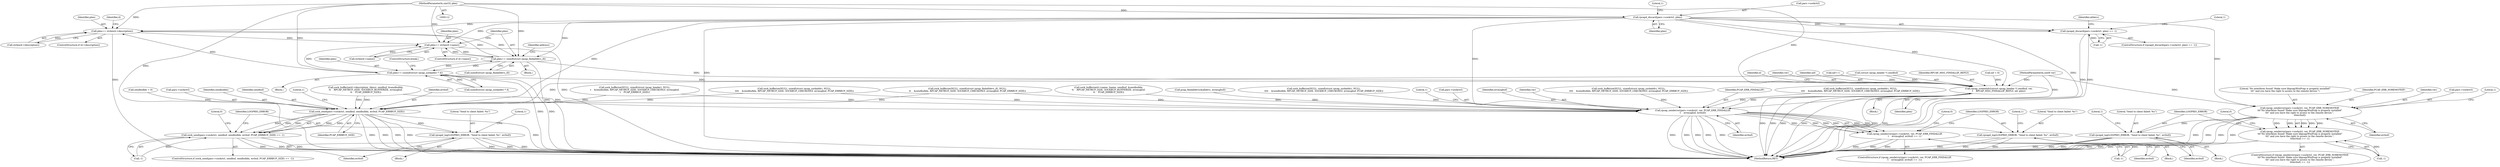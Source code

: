 digraph "1_libpcap_617b12c0339db4891d117b661982126c495439ea@pointer" {
"1000137" [label="(Call,rpcapd_discard(pars->sockctrl, plen))"];
"1000115" [label="(MethodParameterIn,uint32 plen)"];
"1000136" [label="(Call,rpcapd_discard(pars->sockctrl, plen) == -1)"];
"1000164" [label="(Call,rpcap_senderror(pars->sockctrl, ver, PCAP_ERR_NOREMOTEIF,\n\t\t\t\"No interfaces found! Make sure libpcap/WinPcap is properly installed\"\n\t\t\t\" and you have the right to access to the remote device.\",\n\t\t\terrbuf))"];
"1000163" [label="(Call,rpcap_senderror(pars->sockctrl, ver, PCAP_ERR_NOREMOTEIF,\n\t\t\t\"No interfaces found! Make sure libpcap/WinPcap is properly installed\"\n\t\t\t\" and you have the right to access to the remote device.\",\n\t\t\terrbuf) == -1)"];
"1000175" [label="(Call,rpcapd_log(LOGPRIO_ERROR, \"Send to client failed: %s\", errbuf))"];
"1000203" [label="(Call,plen+= strlen(d->description))"];
"1000213" [label="(Call,plen+= strlen(d->name))"];
"1000219" [label="(Call,plen+= sizeof(struct rpcap_findalldevs_if))"];
"1000247" [label="(Call,plen+= (sizeof(struct rpcap_sockaddr) * 4))"];
"1000272" [label="(Call,rpcap_createhdr((struct rpcap_header *) sendbuf, ver,\n\t    RPCAP_MSG_FINDALLIF_REPLY, nif, plen))"];
"1000632" [label="(Call,rpcap_senderror(pars->sockctrl, ver, PCAP_ERR_FINDALLIF,\n\t    errmsgbuf, errbuf))"];
"1000631" [label="(Call,rpcap_senderror(pars->sockctrl, ver, PCAP_ERR_FINDALLIF,\n\t    errmsgbuf, errbuf) == -1)"];
"1000643" [label="(Call,rpcapd_log(LOGPRIO_ERROR, \"Send to client failed: %s\", errbuf))"];
"1000605" [label="(Call,sock_send(pars->sockctrl, sendbuf, sendbufidx, errbuf, PCAP_ERRBUF_SIZE))"];
"1000604" [label="(Call,sock_send(pars->sockctrl, sendbuf, sendbufidx, errbuf, PCAP_ERRBUF_SIZE) == -1)"];
"1000616" [label="(Call,rpcapd_log(LOGPRIO_ERROR, \"Send to client failed: %s\", errbuf))"];
"1000220" [label="(Identifier,plen)"];
"1000258" [label="(Call,sock_bufferize(NULL, sizeof(struct rpcap_header), NULL,\n\t    &sendbufidx, RPCAP_NETBUF_SIZE, SOCKBUF_CHECKONLY, errmsgbuf,\n\t    PCAP_ERRBUF_SIZE))"];
"1000646" [label="(Identifier,errbuf)"];
"1000273" [label="(Call,(struct rpcap_header *) sendbuf)"];
"1000610" [label="(Identifier,sendbufidx)"];
"1000137" [label="(Call,rpcapd_discard(pars->sockctrl, plen))"];
"1000618" [label="(Literal,\"Send to client failed: %s\")"];
"1000652" [label="(MethodReturn,RET)"];
"1000277" [label="(Identifier,RPCAP_MSG_FINDALLIF_REPLY)"];
"1000141" [label="(Identifier,plen)"];
"1000213" [label="(Call,plen+= strlen(d->name))"];
"1000219" [label="(Call,plen+= sizeof(struct rpcap_findalldevs_if))"];
"1000636" [label="(Identifier,ver)"];
"1000609" [label="(Identifier,sendbuf)"];
"1000211" [label="(Identifier,d)"];
"1000178" [label="(Identifier,errbuf)"];
"1000162" [label="(ControlStructure,if (rpcap_senderror(pars->sockctrl, ver, PCAP_ERR_NOREMOTEIF,\n\t\t\t\"No interfaces found! Make sure libpcap/WinPcap is properly installed\"\n\t\t\t\" and you have the right to access to the remote device.\",\n\t\t\terrbuf) == -1))"];
"1000116" [label="(Block,)"];
"1000115" [label="(MethodParameterIn,uint32 plen)"];
"1000176" [label="(Identifier,LOGPRIO_ERROR)"];
"1000170" [label="(Literal,\"No interfaces found! Make sure libpcap/WinPcap is properly installed\"\n\t\t\t\" and you have the right to access to the remote device.\")"];
"1000132" [label="(Call,nif = 0)"];
"1000639" [label="(Identifier,errbuf)"];
"1000209" [label="(ControlStructure,if (d->name))"];
"1000484" [label="(Call,sock_bufferize(NULL, sizeof(struct rpcap_sockaddr), NULL,\n\t\t\t\t    &sendbufidx, RPCAP_NETBUF_SIZE, SOCKBUF_CHECKONLY, errmsgbuf, PCAP_ERRBUF_SIZE))"];
"1000637" [label="(Identifier,PCAP_ERR_FINDALLIF)"];
"1000247" [label="(Call,plen+= (sizeof(struct rpcap_sockaddr) * 4))"];
"1000649" [label="(Literal,1)"];
"1000617" [label="(Identifier,LOGPRIO_ERROR)"];
"1000177" [label="(Literal,\"Send to client failed: %s\")"];
"1000143" [label="(Literal,1)"];
"1000603" [label="(ControlStructure,if (sock_send(pars->sockctrl, sendbuf, sendbufidx, errbuf, PCAP_ERRBUF_SIZE) == -1))"];
"1000215" [label="(Call,strlen(d->name))"];
"1000205" [label="(Call,strlen(d->description))"];
"1000248" [label="(Identifier,plen)"];
"1000171" [label="(Identifier,errbuf)"];
"1000605" [label="(Call,sock_send(pars->sockctrl, sendbuf, sendbufidx, errbuf, PCAP_ERRBUF_SIZE))"];
"1000142" [label="(Call,-1)"];
"1000164" [label="(Call,rpcap_senderror(pars->sockctrl, ver, PCAP_ERR_NOREMOTEIF,\n\t\t\t\"No interfaces found! Make sure libpcap/WinPcap is properly installed\"\n\t\t\t\" and you have the right to access to the remote device.\",\n\t\t\terrbuf))"];
"1000546" [label="(Call,sock_bufferize(NULL, sizeof(struct rpcap_sockaddr), NULL,\n\t\t\t\t    &sendbufidx, RPCAP_NETBUF_SIZE, SOCKBUF_CHECKONLY, errmsgbuf, PCAP_ERRBUF_SIZE))"];
"1000136" [label="(Call,rpcapd_discard(pars->sockctrl, plen) == -1)"];
"1000169" [label="(Identifier,PCAP_ERR_NOREMOTEIF)"];
"1000631" [label="(Call,rpcap_senderror(pars->sockctrl, ver, PCAP_ERR_FINDALLIF,\n\t    errmsgbuf, errbuf) == -1)"];
"1000168" [label="(Identifier,ver)"];
"1000244" [label="(Block,)"];
"1000619" [label="(Identifier,errbuf)"];
"1000272" [label="(Call,rpcap_createhdr((struct rpcap_header *) sendbuf, ver,\n\t    RPCAP_MSG_FINDALLIF_REPLY, nif, plen))"];
"1000642" [label="(Block,)"];
"1000614" [label="(Literal,1)"];
"1000644" [label="(Identifier,LOGPRIO_ERROR)"];
"1000624" [label="(Literal,0)"];
"1000279" [label="(Identifier,plen)"];
"1000175" [label="(Call,rpcapd_log(LOGPRIO_ERROR, \"Send to client failed: %s\", errbuf))"];
"1000622" [label="(Literal,1)"];
"1000249" [label="(Call,sizeof(struct rpcap_sockaddr) * 4)"];
"1000604" [label="(Call,sock_send(pars->sockctrl, sendbuf, sendbufidx, errbuf, PCAP_ERRBUF_SIZE) == -1)"];
"1000204" [label="(Identifier,plen)"];
"1000305" [label="(Call,sock_bufferize(NULL, sizeof(struct rpcap_findalldevs_if), NULL,\n\t\t    &sendbufidx, RPCAP_NETBUF_SIZE, SOCKBUF_CHECKONLY, errmsgbuf, PCAP_ERRBUF_SIZE))"];
"1000147" [label="(Literal,1)"];
"1000183" [label="(Literal,0)"];
"1000611" [label="(Identifier,errbuf)"];
"1000613" [label="(Call,-1)"];
"1000282" [label="(Identifier,d)"];
"1000253" [label="(ControlStructure,break;)"];
"1000152" [label="(Identifier,alldevs)"];
"1000174" [label="(Block,)"];
"1000276" [label="(Identifier,ver)"];
"1000417" [label="(Call,sock_bufferize(d->name, lname, sendbuf, &sendbufidx,\n\t\t    RPCAP_NETBUF_SIZE, SOCKBUF_BUFFERIZE, errmsgbuf,\n\t\t    PCAP_ERRBUF_SIZE))"];
"1000150" [label="(Call,pcap_findalldevs(&alldevs, errmsgbuf))"];
"1000121" [label="(Call,sendbufidx = 0)"];
"1000515" [label="(Call,sock_bufferize(NULL, sizeof(struct rpcap_sockaddr), NULL,\n\t\t\t\t    &sendbufidx, RPCAP_NETBUF_SIZE, SOCKBUF_CHECKONLY, errmsgbuf, PCAP_ERRBUF_SIZE))"];
"1000641" [label="(Literal,1)"];
"1000612" [label="(Identifier,PCAP_ERRBUF_SIZE)"];
"1000278" [label="(Identifier,nif)"];
"1000197" [label="(Call,nif++)"];
"1000196" [label="(Block,)"];
"1000633" [label="(Call,pars->sockctrl)"];
"1000221" [label="(Call,sizeof(struct rpcap_findalldevs_if))"];
"1000643" [label="(Call,rpcapd_log(LOGPRIO_ERROR, \"Send to client failed: %s\", errbuf))"];
"1000577" [label="(Call,sock_bufferize(NULL, sizeof(struct rpcap_sockaddr), NULL,\n\t\t\t\t    &sendbufidx, RPCAP_NETBUF_SIZE, SOCKBUF_CHECKONLY, errmsgbuf, PCAP_ERRBUF_SIZE))"];
"1000225" [label="(Identifier,address)"];
"1000165" [label="(Call,pars->sockctrl)"];
"1000113" [label="(MethodParameterIn,uint8 ver)"];
"1000616" [label="(Call,rpcapd_log(LOGPRIO_ERROR, \"Send to client failed: %s\", errbuf))"];
"1000138" [label="(Call,pars->sockctrl)"];
"1000135" [label="(ControlStructure,if (rpcapd_discard(pars->sockctrl, plen) == -1))"];
"1000214" [label="(Identifier,plen)"];
"1000203" [label="(Call,plen+= strlen(d->description))"];
"1000638" [label="(Identifier,errmsgbuf)"];
"1000632" [label="(Call,rpcap_senderror(pars->sockctrl, ver, PCAP_ERR_FINDALLIF,\n\t    errmsgbuf, errbuf))"];
"1000630" [label="(ControlStructure,if (rpcap_senderror(pars->sockctrl, ver, PCAP_ERR_FINDALLIF,\n\t    errmsgbuf, errbuf) == -1))"];
"1000163" [label="(Call,rpcap_senderror(pars->sockctrl, ver, PCAP_ERR_NOREMOTEIF,\n\t\t\t\"No interfaces found! Make sure libpcap/WinPcap is properly installed\"\n\t\t\t\" and you have the right to access to the remote device.\",\n\t\t\terrbuf) == -1)"];
"1000645" [label="(Literal,\"Send to client failed: %s\")"];
"1000434" [label="(Call,sock_bufferize(d->description, ldescr, sendbuf, &sendbufidx,\n\t\t    RPCAP_NETBUF_SIZE, SOCKBUF_BUFFERIZE, errmsgbuf,\n\t\t    PCAP_ERRBUF_SIZE))"];
"1000651" [label="(Literal,0)"];
"1000173" [label="(Literal,1)"];
"1000640" [label="(Call,-1)"];
"1000606" [label="(Call,pars->sockctrl)"];
"1000172" [label="(Call,-1)"];
"1000199" [label="(ControlStructure,if (d->description))"];
"1000615" [label="(Block,)"];
"1000181" [label="(Literal,1)"];
"1000137" -> "1000136"  [label="AST: "];
"1000137" -> "1000141"  [label="CFG: "];
"1000138" -> "1000137"  [label="AST: "];
"1000141" -> "1000137"  [label="AST: "];
"1000143" -> "1000137"  [label="CFG: "];
"1000137" -> "1000652"  [label="DDG: "];
"1000137" -> "1000652"  [label="DDG: "];
"1000137" -> "1000136"  [label="DDG: "];
"1000137" -> "1000136"  [label="DDG: "];
"1000115" -> "1000137"  [label="DDG: "];
"1000137" -> "1000164"  [label="DDG: "];
"1000137" -> "1000203"  [label="DDG: "];
"1000137" -> "1000213"  [label="DDG: "];
"1000137" -> "1000219"  [label="DDG: "];
"1000137" -> "1000272"  [label="DDG: "];
"1000137" -> "1000605"  [label="DDG: "];
"1000137" -> "1000632"  [label="DDG: "];
"1000115" -> "1000112"  [label="AST: "];
"1000115" -> "1000652"  [label="DDG: "];
"1000115" -> "1000203"  [label="DDG: "];
"1000115" -> "1000213"  [label="DDG: "];
"1000115" -> "1000219"  [label="DDG: "];
"1000115" -> "1000247"  [label="DDG: "];
"1000115" -> "1000272"  [label="DDG: "];
"1000136" -> "1000135"  [label="AST: "];
"1000136" -> "1000142"  [label="CFG: "];
"1000142" -> "1000136"  [label="AST: "];
"1000147" -> "1000136"  [label="CFG: "];
"1000152" -> "1000136"  [label="CFG: "];
"1000136" -> "1000652"  [label="DDG: "];
"1000136" -> "1000652"  [label="DDG: "];
"1000142" -> "1000136"  [label="DDG: "];
"1000164" -> "1000163"  [label="AST: "];
"1000164" -> "1000171"  [label="CFG: "];
"1000165" -> "1000164"  [label="AST: "];
"1000168" -> "1000164"  [label="AST: "];
"1000169" -> "1000164"  [label="AST: "];
"1000170" -> "1000164"  [label="AST: "];
"1000171" -> "1000164"  [label="AST: "];
"1000173" -> "1000164"  [label="CFG: "];
"1000164" -> "1000652"  [label="DDG: "];
"1000164" -> "1000652"  [label="DDG: "];
"1000164" -> "1000652"  [label="DDG: "];
"1000164" -> "1000652"  [label="DDG: "];
"1000164" -> "1000163"  [label="DDG: "];
"1000164" -> "1000163"  [label="DDG: "];
"1000164" -> "1000163"  [label="DDG: "];
"1000164" -> "1000163"  [label="DDG: "];
"1000164" -> "1000163"  [label="DDG: "];
"1000113" -> "1000164"  [label="DDG: "];
"1000164" -> "1000175"  [label="DDG: "];
"1000163" -> "1000162"  [label="AST: "];
"1000163" -> "1000172"  [label="CFG: "];
"1000172" -> "1000163"  [label="AST: "];
"1000176" -> "1000163"  [label="CFG: "];
"1000183" -> "1000163"  [label="CFG: "];
"1000163" -> "1000652"  [label="DDG: "];
"1000163" -> "1000652"  [label="DDG: "];
"1000163" -> "1000652"  [label="DDG: "];
"1000172" -> "1000163"  [label="DDG: "];
"1000175" -> "1000174"  [label="AST: "];
"1000175" -> "1000178"  [label="CFG: "];
"1000176" -> "1000175"  [label="AST: "];
"1000177" -> "1000175"  [label="AST: "];
"1000178" -> "1000175"  [label="AST: "];
"1000181" -> "1000175"  [label="CFG: "];
"1000175" -> "1000652"  [label="DDG: "];
"1000175" -> "1000652"  [label="DDG: "];
"1000175" -> "1000652"  [label="DDG: "];
"1000203" -> "1000199"  [label="AST: "];
"1000203" -> "1000205"  [label="CFG: "];
"1000204" -> "1000203"  [label="AST: "];
"1000205" -> "1000203"  [label="AST: "];
"1000211" -> "1000203"  [label="CFG: "];
"1000203" -> "1000652"  [label="DDG: "];
"1000205" -> "1000203"  [label="DDG: "];
"1000247" -> "1000203"  [label="DDG: "];
"1000219" -> "1000203"  [label="DDG: "];
"1000203" -> "1000213"  [label="DDG: "];
"1000203" -> "1000219"  [label="DDG: "];
"1000213" -> "1000209"  [label="AST: "];
"1000213" -> "1000215"  [label="CFG: "];
"1000214" -> "1000213"  [label="AST: "];
"1000215" -> "1000213"  [label="AST: "];
"1000220" -> "1000213"  [label="CFG: "];
"1000213" -> "1000652"  [label="DDG: "];
"1000215" -> "1000213"  [label="DDG: "];
"1000247" -> "1000213"  [label="DDG: "];
"1000219" -> "1000213"  [label="DDG: "];
"1000213" -> "1000219"  [label="DDG: "];
"1000219" -> "1000196"  [label="AST: "];
"1000219" -> "1000221"  [label="CFG: "];
"1000220" -> "1000219"  [label="AST: "];
"1000221" -> "1000219"  [label="AST: "];
"1000225" -> "1000219"  [label="CFG: "];
"1000219" -> "1000652"  [label="DDG: "];
"1000247" -> "1000219"  [label="DDG: "];
"1000219" -> "1000247"  [label="DDG: "];
"1000219" -> "1000272"  [label="DDG: "];
"1000247" -> "1000244"  [label="AST: "];
"1000247" -> "1000249"  [label="CFG: "];
"1000248" -> "1000247"  [label="AST: "];
"1000249" -> "1000247"  [label="AST: "];
"1000253" -> "1000247"  [label="CFG: "];
"1000247" -> "1000652"  [label="DDG: "];
"1000247" -> "1000652"  [label="DDG: "];
"1000249" -> "1000247"  [label="DDG: "];
"1000247" -> "1000272"  [label="DDG: "];
"1000272" -> "1000116"  [label="AST: "];
"1000272" -> "1000279"  [label="CFG: "];
"1000273" -> "1000272"  [label="AST: "];
"1000276" -> "1000272"  [label="AST: "];
"1000277" -> "1000272"  [label="AST: "];
"1000278" -> "1000272"  [label="AST: "];
"1000279" -> "1000272"  [label="AST: "];
"1000282" -> "1000272"  [label="CFG: "];
"1000272" -> "1000652"  [label="DDG: "];
"1000272" -> "1000652"  [label="DDG: "];
"1000272" -> "1000652"  [label="DDG: "];
"1000272" -> "1000652"  [label="DDG: "];
"1000272" -> "1000652"  [label="DDG: "];
"1000272" -> "1000652"  [label="DDG: "];
"1000273" -> "1000272"  [label="DDG: "];
"1000113" -> "1000272"  [label="DDG: "];
"1000132" -> "1000272"  [label="DDG: "];
"1000197" -> "1000272"  [label="DDG: "];
"1000272" -> "1000632"  [label="DDG: "];
"1000632" -> "1000631"  [label="AST: "];
"1000632" -> "1000639"  [label="CFG: "];
"1000633" -> "1000632"  [label="AST: "];
"1000636" -> "1000632"  [label="AST: "];
"1000637" -> "1000632"  [label="AST: "];
"1000638" -> "1000632"  [label="AST: "];
"1000639" -> "1000632"  [label="AST: "];
"1000641" -> "1000632"  [label="CFG: "];
"1000632" -> "1000652"  [label="DDG: "];
"1000632" -> "1000652"  [label="DDG: "];
"1000632" -> "1000652"  [label="DDG: "];
"1000632" -> "1000652"  [label="DDG: "];
"1000632" -> "1000652"  [label="DDG: "];
"1000632" -> "1000631"  [label="DDG: "];
"1000632" -> "1000631"  [label="DDG: "];
"1000632" -> "1000631"  [label="DDG: "];
"1000632" -> "1000631"  [label="DDG: "];
"1000632" -> "1000631"  [label="DDG: "];
"1000113" -> "1000632"  [label="DDG: "];
"1000484" -> "1000632"  [label="DDG: "];
"1000577" -> "1000632"  [label="DDG: "];
"1000150" -> "1000632"  [label="DDG: "];
"1000305" -> "1000632"  [label="DDG: "];
"1000434" -> "1000632"  [label="DDG: "];
"1000417" -> "1000632"  [label="DDG: "];
"1000515" -> "1000632"  [label="DDG: "];
"1000546" -> "1000632"  [label="DDG: "];
"1000258" -> "1000632"  [label="DDG: "];
"1000632" -> "1000643"  [label="DDG: "];
"1000631" -> "1000630"  [label="AST: "];
"1000631" -> "1000640"  [label="CFG: "];
"1000640" -> "1000631"  [label="AST: "];
"1000644" -> "1000631"  [label="CFG: "];
"1000651" -> "1000631"  [label="CFG: "];
"1000631" -> "1000652"  [label="DDG: "];
"1000631" -> "1000652"  [label="DDG: "];
"1000631" -> "1000652"  [label="DDG: "];
"1000640" -> "1000631"  [label="DDG: "];
"1000643" -> "1000642"  [label="AST: "];
"1000643" -> "1000646"  [label="CFG: "];
"1000644" -> "1000643"  [label="AST: "];
"1000645" -> "1000643"  [label="AST: "];
"1000646" -> "1000643"  [label="AST: "];
"1000649" -> "1000643"  [label="CFG: "];
"1000643" -> "1000652"  [label="DDG: "];
"1000643" -> "1000652"  [label="DDG: "];
"1000643" -> "1000652"  [label="DDG: "];
"1000605" -> "1000604"  [label="AST: "];
"1000605" -> "1000612"  [label="CFG: "];
"1000606" -> "1000605"  [label="AST: "];
"1000609" -> "1000605"  [label="AST: "];
"1000610" -> "1000605"  [label="AST: "];
"1000611" -> "1000605"  [label="AST: "];
"1000612" -> "1000605"  [label="AST: "];
"1000614" -> "1000605"  [label="CFG: "];
"1000605" -> "1000652"  [label="DDG: "];
"1000605" -> "1000652"  [label="DDG: "];
"1000605" -> "1000652"  [label="DDG: "];
"1000605" -> "1000652"  [label="DDG: "];
"1000605" -> "1000652"  [label="DDG: "];
"1000605" -> "1000604"  [label="DDG: "];
"1000605" -> "1000604"  [label="DDG: "];
"1000605" -> "1000604"  [label="DDG: "];
"1000605" -> "1000604"  [label="DDG: "];
"1000605" -> "1000604"  [label="DDG: "];
"1000273" -> "1000605"  [label="DDG: "];
"1000434" -> "1000605"  [label="DDG: "];
"1000434" -> "1000605"  [label="DDG: "];
"1000121" -> "1000605"  [label="DDG: "];
"1000305" -> "1000605"  [label="DDG: "];
"1000258" -> "1000605"  [label="DDG: "];
"1000577" -> "1000605"  [label="DDG: "];
"1000605" -> "1000616"  [label="DDG: "];
"1000604" -> "1000603"  [label="AST: "];
"1000604" -> "1000613"  [label="CFG: "];
"1000613" -> "1000604"  [label="AST: "];
"1000617" -> "1000604"  [label="CFG: "];
"1000624" -> "1000604"  [label="CFG: "];
"1000604" -> "1000652"  [label="DDG: "];
"1000604" -> "1000652"  [label="DDG: "];
"1000604" -> "1000652"  [label="DDG: "];
"1000613" -> "1000604"  [label="DDG: "];
"1000616" -> "1000615"  [label="AST: "];
"1000616" -> "1000619"  [label="CFG: "];
"1000617" -> "1000616"  [label="AST: "];
"1000618" -> "1000616"  [label="AST: "];
"1000619" -> "1000616"  [label="AST: "];
"1000622" -> "1000616"  [label="CFG: "];
"1000616" -> "1000652"  [label="DDG: "];
"1000616" -> "1000652"  [label="DDG: "];
"1000616" -> "1000652"  [label="DDG: "];
}
